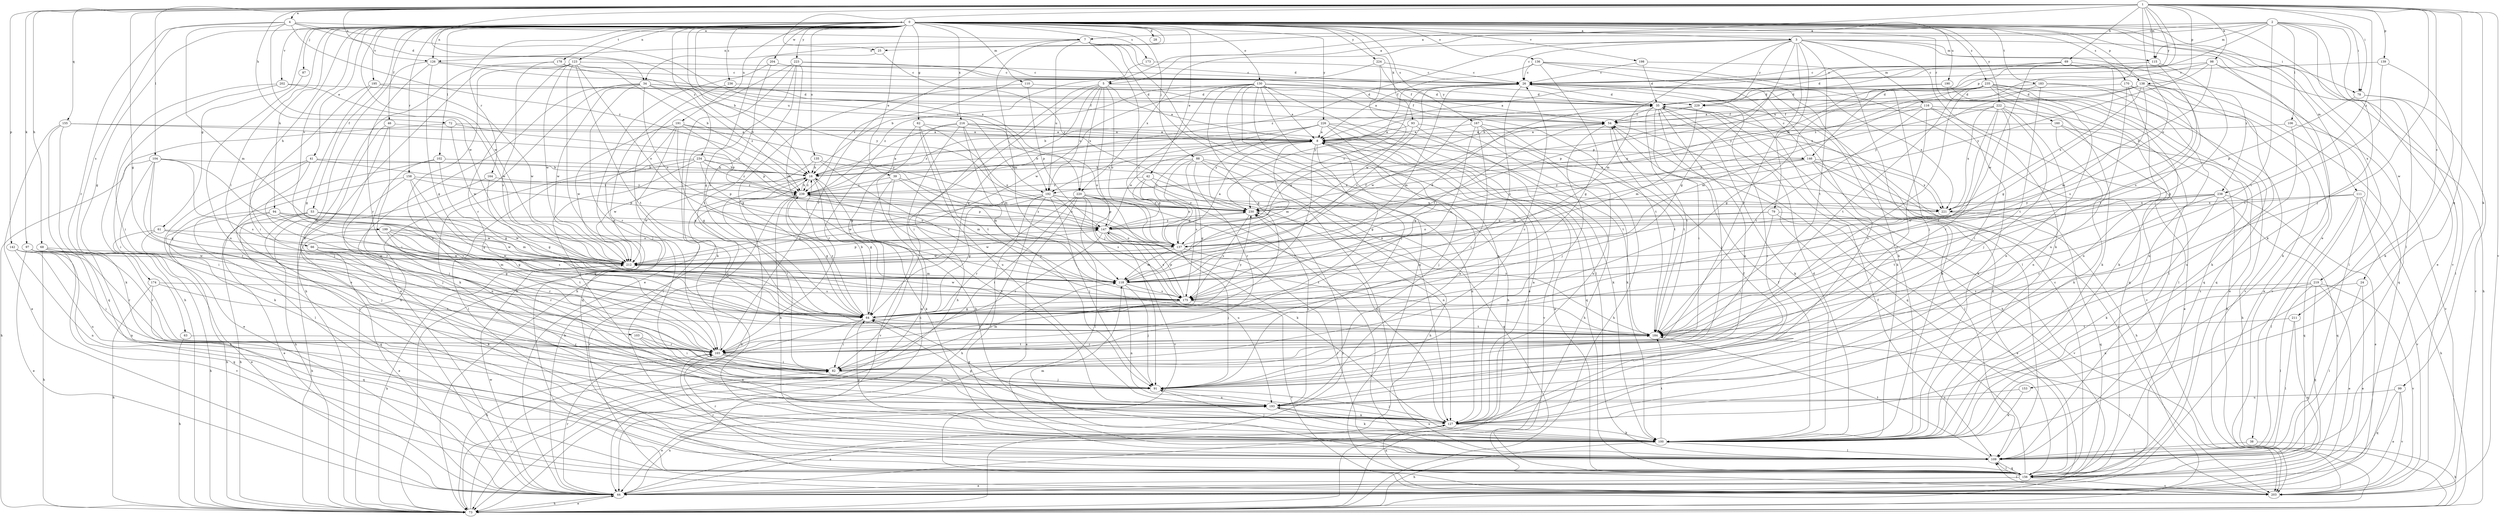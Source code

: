 strict digraph  {
0;
1;
2;
3;
4;
5;
7;
8;
16;
24;
25;
26;
28;
34;
35;
38;
39;
41;
42;
44;
46;
53;
54;
61;
62;
63;
64;
66;
68;
69;
72;
73;
78;
79;
82;
87;
88;
91;
93;
94;
97;
98;
99;
100;
102;
103;
104;
106;
109;
110;
111;
115;
116;
118;
123;
126;
127;
130;
135;
136;
137;
138;
139;
142;
146;
147;
153;
155;
156;
158;
160;
164;
165;
167;
170;
173;
174;
175;
178;
183;
184;
190;
191;
192;
193;
195;
198;
199;
202;
203;
204;
211;
212;
216;
219;
220;
221;
222;
223;
224;
226;
229;
230;
234;
235;
236;
238;
239;
0 -> 3  [label=a];
0 -> 16  [label=b];
0 -> 28  [label=d];
0 -> 34  [label=d];
0 -> 38  [label=e];
0 -> 39  [label=e];
0 -> 41  [label=e];
0 -> 42  [label=e];
0 -> 46  [label=f];
0 -> 53  [label=f];
0 -> 61  [label=g];
0 -> 62  [label=g];
0 -> 63  [label=g];
0 -> 66  [label=h];
0 -> 87  [label=j];
0 -> 88  [label=j];
0 -> 93  [label=k];
0 -> 94  [label=k];
0 -> 102  [label=l];
0 -> 103  [label=l];
0 -> 110  [label=m];
0 -> 111  [label=m];
0 -> 123  [label=n];
0 -> 126  [label=n];
0 -> 130  [label=o];
0 -> 135  [label=o];
0 -> 136  [label=o];
0 -> 138  [label=p];
0 -> 158  [label=r];
0 -> 160  [label=r];
0 -> 164  [label=r];
0 -> 167  [label=s];
0 -> 170  [label=s];
0 -> 173  [label=s];
0 -> 178  [label=t];
0 -> 183  [label=t];
0 -> 190  [label=u];
0 -> 191  [label=u];
0 -> 192  [label=u];
0 -> 195  [label=v];
0 -> 198  [label=v];
0 -> 199  [label=v];
0 -> 202  [label=v];
0 -> 203  [label=v];
0 -> 204  [label=w];
0 -> 211  [label=w];
0 -> 212  [label=w];
0 -> 216  [label=x];
0 -> 219  [label=x];
0 -> 222  [label=y];
0 -> 223  [label=y];
0 -> 224  [label=y];
0 -> 226  [label=y];
0 -> 234  [label=z];
0 -> 235  [label=z];
0 -> 236  [label=z];
1 -> 4  [label=a];
1 -> 5  [label=a];
1 -> 24  [label=c];
1 -> 25  [label=c];
1 -> 64  [label=g];
1 -> 68  [label=h];
1 -> 69  [label=h];
1 -> 72  [label=h];
1 -> 78  [label=i];
1 -> 91  [label=j];
1 -> 97  [label=k];
1 -> 98  [label=k];
1 -> 99  [label=k];
1 -> 104  [label=l];
1 -> 115  [label=m];
1 -> 126  [label=n];
1 -> 137  [label=o];
1 -> 138  [label=p];
1 -> 139  [label=p];
1 -> 142  [label=p];
1 -> 146  [label=p];
1 -> 153  [label=q];
1 -> 155  [label=q];
1 -> 192  [label=u];
1 -> 203  [label=v];
1 -> 229  [label=y];
1 -> 238  [label=z];
2 -> 5  [label=a];
2 -> 7  [label=a];
2 -> 25  [label=c];
2 -> 44  [label=e];
2 -> 78  [label=i];
2 -> 100  [label=k];
2 -> 106  [label=l];
2 -> 109  [label=l];
2 -> 115  [label=m];
2 -> 184  [label=t];
2 -> 192  [label=u];
3 -> 26  [label=c];
3 -> 64  [label=g];
3 -> 78  [label=i];
3 -> 79  [label=i];
3 -> 100  [label=k];
3 -> 115  [label=m];
3 -> 116  [label=m];
3 -> 118  [label=m];
3 -> 165  [label=r];
3 -> 184  [label=t];
3 -> 220  [label=x];
3 -> 229  [label=y];
3 -> 238  [label=z];
3 -> 239  [label=z];
4 -> 7  [label=a];
4 -> 34  [label=d];
4 -> 118  [label=m];
4 -> 165  [label=r];
4 -> 174  [label=s];
4 -> 212  [label=w];
4 -> 220  [label=x];
4 -> 239  [label=z];
5 -> 8  [label=a];
5 -> 64  [label=g];
5 -> 73  [label=h];
5 -> 82  [label=i];
5 -> 91  [label=j];
5 -> 137  [label=o];
5 -> 192  [label=u];
5 -> 220  [label=x];
5 -> 229  [label=y];
7 -> 35  [label=d];
7 -> 109  [label=l];
7 -> 118  [label=m];
7 -> 126  [label=n];
7 -> 127  [label=n];
7 -> 156  [label=q];
7 -> 165  [label=r];
7 -> 192  [label=u];
8 -> 16  [label=b];
8 -> 64  [label=g];
8 -> 91  [label=j];
8 -> 118  [label=m];
8 -> 146  [label=p];
8 -> 175  [label=s];
8 -> 192  [label=u];
8 -> 203  [label=v];
16 -> 8  [label=a];
16 -> 64  [label=g];
16 -> 82  [label=i];
16 -> 100  [label=k];
16 -> 212  [label=w];
16 -> 239  [label=z];
24 -> 44  [label=e];
24 -> 109  [label=l];
24 -> 175  [label=s];
25 -> 64  [label=g];
25 -> 230  [label=y];
26 -> 35  [label=d];
26 -> 100  [label=k];
26 -> 118  [label=m];
26 -> 156  [label=q];
26 -> 175  [label=s];
26 -> 221  [label=x];
26 -> 230  [label=y];
34 -> 16  [label=b];
34 -> 35  [label=d];
34 -> 44  [label=e];
34 -> 54  [label=f];
34 -> 73  [label=h];
34 -> 91  [label=j];
34 -> 137  [label=o];
34 -> 212  [label=w];
34 -> 239  [label=z];
35 -> 54  [label=f];
35 -> 73  [label=h];
35 -> 82  [label=i];
35 -> 91  [label=j];
35 -> 100  [label=k];
35 -> 109  [label=l];
35 -> 184  [label=t];
35 -> 193  [label=u];
35 -> 212  [label=w];
38 -> 73  [label=h];
38 -> 109  [label=l];
39 -> 118  [label=m];
39 -> 137  [label=o];
39 -> 193  [label=u];
39 -> 203  [label=v];
39 -> 239  [label=z];
41 -> 16  [label=b];
41 -> 44  [label=e];
41 -> 100  [label=k];
41 -> 165  [label=r];
41 -> 230  [label=y];
42 -> 127  [label=n];
42 -> 137  [label=o];
42 -> 147  [label=p];
42 -> 156  [label=q];
42 -> 239  [label=z];
44 -> 16  [label=b];
44 -> 73  [label=h];
44 -> 165  [label=r];
44 -> 193  [label=u];
44 -> 212  [label=w];
44 -> 230  [label=y];
46 -> 8  [label=a];
46 -> 82  [label=i];
46 -> 91  [label=j];
46 -> 100  [label=k];
53 -> 73  [label=h];
53 -> 91  [label=j];
53 -> 118  [label=m];
53 -> 147  [label=p];
53 -> 156  [label=q];
53 -> 212  [label=w];
54 -> 8  [label=a];
54 -> 91  [label=j];
54 -> 156  [label=q];
54 -> 184  [label=t];
61 -> 44  [label=e];
61 -> 64  [label=g];
61 -> 73  [label=h];
61 -> 137  [label=o];
62 -> 8  [label=a];
62 -> 44  [label=e];
62 -> 137  [label=o];
62 -> 184  [label=t];
62 -> 193  [label=u];
63 -> 73  [label=h];
63 -> 165  [label=r];
64 -> 16  [label=b];
64 -> 73  [label=h];
64 -> 82  [label=i];
64 -> 184  [label=t];
64 -> 230  [label=y];
64 -> 239  [label=z];
66 -> 44  [label=e];
66 -> 100  [label=k];
66 -> 118  [label=m];
66 -> 165  [label=r];
66 -> 212  [label=w];
68 -> 73  [label=h];
68 -> 100  [label=k];
68 -> 165  [label=r];
68 -> 203  [label=v];
68 -> 212  [label=w];
69 -> 8  [label=a];
69 -> 26  [label=c];
69 -> 64  [label=g];
69 -> 109  [label=l];
69 -> 184  [label=t];
69 -> 212  [label=w];
69 -> 230  [label=y];
72 -> 8  [label=a];
72 -> 82  [label=i];
72 -> 212  [label=w];
72 -> 230  [label=y];
73 -> 16  [label=b];
73 -> 44  [label=e];
73 -> 82  [label=i];
78 -> 109  [label=l];
78 -> 147  [label=p];
78 -> 203  [label=v];
79 -> 44  [label=e];
79 -> 82  [label=i];
79 -> 137  [label=o];
79 -> 147  [label=p];
79 -> 203  [label=v];
82 -> 26  [label=c];
82 -> 91  [label=j];
82 -> 118  [label=m];
87 -> 193  [label=u];
88 -> 16  [label=b];
88 -> 64  [label=g];
88 -> 73  [label=h];
88 -> 109  [label=l];
88 -> 127  [label=n];
88 -> 165  [label=r];
88 -> 175  [label=s];
91 -> 193  [label=u];
93 -> 8  [label=a];
93 -> 73  [label=h];
93 -> 100  [label=k];
93 -> 137  [label=o];
94 -> 44  [label=e];
94 -> 64  [label=g];
94 -> 73  [label=h];
94 -> 147  [label=p];
94 -> 212  [label=w];
97 -> 44  [label=e];
97 -> 127  [label=n];
97 -> 156  [label=q];
97 -> 165  [label=r];
97 -> 212  [label=w];
98 -> 26  [label=c];
98 -> 73  [label=h];
98 -> 100  [label=k];
98 -> 221  [label=x];
98 -> 230  [label=y];
98 -> 239  [label=z];
99 -> 44  [label=e];
99 -> 156  [label=q];
99 -> 193  [label=u];
99 -> 203  [label=v];
100 -> 16  [label=b];
100 -> 35  [label=d];
100 -> 54  [label=f];
100 -> 64  [label=g];
100 -> 73  [label=h];
100 -> 91  [label=j];
100 -> 109  [label=l];
100 -> 184  [label=t];
100 -> 193  [label=u];
102 -> 16  [label=b];
102 -> 64  [label=g];
102 -> 91  [label=j];
102 -> 109  [label=l];
103 -> 82  [label=i];
103 -> 127  [label=n];
103 -> 165  [label=r];
104 -> 16  [label=b];
104 -> 64  [label=g];
104 -> 73  [label=h];
104 -> 82  [label=i];
104 -> 118  [label=m];
104 -> 165  [label=r];
104 -> 175  [label=s];
106 -> 8  [label=a];
106 -> 193  [label=u];
106 -> 203  [label=v];
109 -> 118  [label=m];
109 -> 156  [label=q];
109 -> 165  [label=r];
109 -> 184  [label=t];
110 -> 35  [label=d];
110 -> 64  [label=g];
110 -> 147  [label=p];
111 -> 73  [label=h];
111 -> 109  [label=l];
111 -> 137  [label=o];
111 -> 156  [label=q];
111 -> 203  [label=v];
111 -> 221  [label=x];
115 -> 26  [label=c];
115 -> 35  [label=d];
115 -> 64  [label=g];
115 -> 175  [label=s];
116 -> 54  [label=f];
116 -> 73  [label=h];
116 -> 91  [label=j];
116 -> 100  [label=k];
116 -> 184  [label=t];
116 -> 203  [label=v];
116 -> 230  [label=y];
118 -> 26  [label=c];
118 -> 54  [label=f];
118 -> 91  [label=j];
118 -> 127  [label=n];
118 -> 175  [label=s];
123 -> 16  [label=b];
123 -> 26  [label=c];
123 -> 44  [label=e];
123 -> 137  [label=o];
123 -> 156  [label=q];
123 -> 165  [label=r];
123 -> 184  [label=t];
123 -> 193  [label=u];
123 -> 212  [label=w];
126 -> 26  [label=c];
126 -> 64  [label=g];
126 -> 165  [label=r];
126 -> 193  [label=u];
126 -> 221  [label=x];
127 -> 8  [label=a];
127 -> 26  [label=c];
127 -> 44  [label=e];
127 -> 54  [label=f];
127 -> 64  [label=g];
127 -> 91  [label=j];
127 -> 100  [label=k];
130 -> 8  [label=a];
130 -> 35  [label=d];
130 -> 44  [label=e];
130 -> 54  [label=f];
130 -> 64  [label=g];
130 -> 73  [label=h];
130 -> 91  [label=j];
130 -> 109  [label=l];
130 -> 127  [label=n];
130 -> 137  [label=o];
130 -> 184  [label=t];
130 -> 212  [label=w];
130 -> 239  [label=z];
135 -> 16  [label=b];
135 -> 118  [label=m];
135 -> 175  [label=s];
135 -> 212  [label=w];
136 -> 8  [label=a];
136 -> 26  [label=c];
136 -> 64  [label=g];
136 -> 100  [label=k];
136 -> 109  [label=l];
136 -> 193  [label=u];
137 -> 8  [label=a];
137 -> 54  [label=f];
137 -> 91  [label=j];
137 -> 109  [label=l];
137 -> 118  [label=m];
137 -> 212  [label=w];
138 -> 8  [label=a];
138 -> 35  [label=d];
138 -> 100  [label=k];
138 -> 118  [label=m];
138 -> 156  [label=q];
138 -> 175  [label=s];
138 -> 221  [label=x];
138 -> 230  [label=y];
139 -> 26  [label=c];
139 -> 100  [label=k];
139 -> 184  [label=t];
142 -> 82  [label=i];
142 -> 127  [label=n];
142 -> 193  [label=u];
142 -> 212  [label=w];
146 -> 16  [label=b];
146 -> 26  [label=c];
146 -> 73  [label=h];
146 -> 109  [label=l];
146 -> 118  [label=m];
146 -> 203  [label=v];
146 -> 221  [label=x];
146 -> 230  [label=y];
147 -> 8  [label=a];
147 -> 26  [label=c];
147 -> 137  [label=o];
147 -> 165  [label=r];
147 -> 175  [label=s];
147 -> 184  [label=t];
147 -> 193  [label=u];
147 -> 212  [label=w];
147 -> 230  [label=y];
147 -> 239  [label=z];
153 -> 100  [label=k];
153 -> 193  [label=u];
155 -> 8  [label=a];
155 -> 44  [label=e];
155 -> 100  [label=k];
155 -> 156  [label=q];
155 -> 239  [label=z];
156 -> 8  [label=a];
156 -> 26  [label=c];
156 -> 35  [label=d];
156 -> 44  [label=e];
156 -> 54  [label=f];
156 -> 109  [label=l];
156 -> 127  [label=n];
156 -> 165  [label=r];
156 -> 203  [label=v];
158 -> 64  [label=g];
158 -> 91  [label=j];
158 -> 109  [label=l];
158 -> 147  [label=p];
158 -> 184  [label=t];
158 -> 239  [label=z];
160 -> 8  [label=a];
160 -> 44  [label=e];
160 -> 73  [label=h];
160 -> 100  [label=k];
164 -> 64  [label=g];
164 -> 73  [label=h];
164 -> 239  [label=z];
165 -> 82  [label=i];
165 -> 184  [label=t];
165 -> 193  [label=u];
165 -> 239  [label=z];
167 -> 8  [label=a];
167 -> 73  [label=h];
167 -> 82  [label=i];
167 -> 127  [label=n];
167 -> 175  [label=s];
167 -> 184  [label=t];
170 -> 35  [label=d];
170 -> 44  [label=e];
170 -> 127  [label=n];
170 -> 193  [label=u];
170 -> 203  [label=v];
173 -> 26  [label=c];
173 -> 239  [label=z];
174 -> 73  [label=h];
174 -> 156  [label=q];
174 -> 175  [label=s];
174 -> 184  [label=t];
175 -> 64  [label=g];
175 -> 147  [label=p];
175 -> 165  [label=r];
175 -> 203  [label=v];
175 -> 212  [label=w];
178 -> 26  [label=c];
178 -> 73  [label=h];
178 -> 175  [label=s];
178 -> 230  [label=y];
183 -> 35  [label=d];
183 -> 118  [label=m];
183 -> 127  [label=n];
183 -> 156  [label=q];
183 -> 184  [label=t];
184 -> 165  [label=r];
184 -> 230  [label=y];
190 -> 35  [label=d];
190 -> 100  [label=k];
190 -> 109  [label=l];
190 -> 147  [label=p];
191 -> 8  [label=a];
191 -> 64  [label=g];
191 -> 109  [label=l];
191 -> 147  [label=p];
191 -> 156  [label=q];
191 -> 212  [label=w];
191 -> 230  [label=y];
192 -> 64  [label=g];
192 -> 73  [label=h];
192 -> 91  [label=j];
192 -> 109  [label=l];
192 -> 175  [label=s];
192 -> 212  [label=w];
192 -> 221  [label=x];
192 -> 230  [label=y];
193 -> 8  [label=a];
193 -> 44  [label=e];
193 -> 64  [label=g];
193 -> 100  [label=k];
193 -> 127  [label=n];
193 -> 230  [label=y];
195 -> 35  [label=d];
195 -> 64  [label=g];
195 -> 82  [label=i];
195 -> 212  [label=w];
198 -> 26  [label=c];
198 -> 35  [label=d];
198 -> 91  [label=j];
199 -> 73  [label=h];
199 -> 137  [label=o];
199 -> 165  [label=r];
199 -> 175  [label=s];
199 -> 184  [label=t];
199 -> 212  [label=w];
202 -> 35  [label=d];
202 -> 73  [label=h];
202 -> 82  [label=i];
202 -> 212  [label=w];
203 -> 109  [label=l];
203 -> 184  [label=t];
204 -> 26  [label=c];
204 -> 73  [label=h];
204 -> 175  [label=s];
211 -> 109  [label=l];
211 -> 156  [label=q];
211 -> 184  [label=t];
212 -> 35  [label=d];
212 -> 73  [label=h];
212 -> 118  [label=m];
212 -> 147  [label=p];
216 -> 8  [label=a];
216 -> 64  [label=g];
216 -> 73  [label=h];
216 -> 91  [label=j];
216 -> 118  [label=m];
216 -> 137  [label=o];
216 -> 165  [label=r];
216 -> 221  [label=x];
219 -> 44  [label=e];
219 -> 109  [label=l];
219 -> 127  [label=n];
219 -> 156  [label=q];
219 -> 175  [label=s];
219 -> 203  [label=v];
220 -> 44  [label=e];
220 -> 82  [label=i];
220 -> 100  [label=k];
220 -> 109  [label=l];
220 -> 127  [label=n];
220 -> 147  [label=p];
220 -> 165  [label=r];
220 -> 203  [label=v];
220 -> 230  [label=y];
221 -> 156  [label=q];
222 -> 54  [label=f];
222 -> 82  [label=i];
222 -> 91  [label=j];
222 -> 109  [label=l];
222 -> 127  [label=n];
222 -> 147  [label=p];
222 -> 165  [label=r];
222 -> 184  [label=t];
222 -> 221  [label=x];
223 -> 26  [label=c];
223 -> 44  [label=e];
223 -> 54  [label=f];
223 -> 73  [label=h];
223 -> 100  [label=k];
223 -> 118  [label=m];
223 -> 184  [label=t];
224 -> 16  [label=b];
224 -> 26  [label=c];
224 -> 54  [label=f];
224 -> 212  [label=w];
226 -> 8  [label=a];
226 -> 64  [label=g];
226 -> 100  [label=k];
226 -> 137  [label=o];
226 -> 156  [label=q];
226 -> 184  [label=t];
226 -> 230  [label=y];
226 -> 239  [label=z];
229 -> 16  [label=b];
229 -> 54  [label=f];
229 -> 100  [label=k];
229 -> 118  [label=m];
230 -> 147  [label=p];
230 -> 175  [label=s];
234 -> 16  [label=b];
234 -> 91  [label=j];
234 -> 109  [label=l];
234 -> 127  [label=n];
234 -> 147  [label=p];
234 -> 221  [label=x];
234 -> 239  [label=z];
235 -> 16  [label=b];
235 -> 35  [label=d];
235 -> 44  [label=e];
235 -> 64  [label=g];
235 -> 82  [label=i];
235 -> 100  [label=k];
235 -> 127  [label=n];
235 -> 156  [label=q];
235 -> 184  [label=t];
235 -> 203  [label=v];
236 -> 35  [label=d];
236 -> 165  [label=r];
238 -> 44  [label=e];
238 -> 100  [label=k];
238 -> 156  [label=q];
238 -> 165  [label=r];
238 -> 184  [label=t];
238 -> 221  [label=x];
238 -> 230  [label=y];
239 -> 16  [label=b];
239 -> 64  [label=g];
239 -> 100  [label=k];
239 -> 137  [label=o];
239 -> 147  [label=p];
239 -> 203  [label=v];
239 -> 230  [label=y];
}
